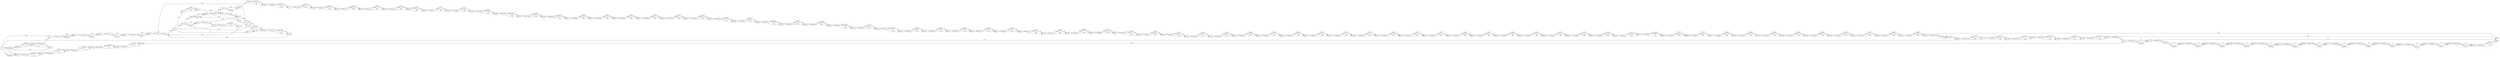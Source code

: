 digraph {
	graph [rankdir=LR]
	node [shape=rectangle]
	20 -> 173 [label=122]
	173 -> 202 [label=98]
	173 -> 82089 [label=24]
	202 -> 214 [label=122]
	214 -> 241 [label=98]
	214 -> 82115 [label=24]
	241 -> 340 [label=122]
	340 -> 367 [label=98]
	340 -> 82141 [label=24]
	367 -> 436 [label=122]
	436 -> 463 [label=98]
	436 -> 82167 [label=24]
	463 -> 554 [label=122]
	554 -> 555 [label=244]
	555 -> 605 [label=610]
	605 -> 607 [label=342]
	605 -> 854 [label=196]
	605 -> 82171 [label=48]
	605 -> 1245 [label=24]
	607 -> 1296 [label=122]
	607 -> 679 [label=98]
	607 -> 1169 [label=122]
	679 -> 705 [label=196]
	705 -> 707 [label=98]
	705 -> 1245 [label=98]
	707 -> 709 [label=196]
	709 -> 713 [label=98]
	709 -> 973 [label=98]
	713 -> 760 [label=122]
	760 -> 817 [label=244]
	817 -> 843 [label=122]
	817 -> 1034 [label=122]
	843 -> 555 [label=244]
	854 -> 916 [label=98]
	854 -> 1095 [label=98]
	916 -> 930 [label=196]
	930 -> 941 [label=294]
	941 -> 707 [label=98]
	941 -> 1097 [label=196]
	973 -> 760 [label=122]
	1034 -> 843 [label=122]
	1095 -> 916 [label=98]
	1097 -> 1145 [label=98]
	1097 -> 1301 [label=98]
	1145 -> 554 [label=122]
	1169 -> 679 [label=98]
	1169 -> 1145 [label=24]
	1245 -> 1251 [label=122]
	1251 -> 1278 [label=98]
	1251 -> 82282 [label=24]
	1278 -> 555 [label=122]
	1296 -> 1301 [label=98]
	1296 -> 1323 [label=24]
	1301 -> 1323 [label=196]
	1323 -> 1329 [label=220]
	1329 -> 930 [label=98]
	1329 -> 1451 [label=122]
	1451 -> 1601 [label=98]
	1451 -> 82458 [label=24]
	1601 -> 1616 [label=122]
	1616 -> 1669 [label=98]
	1616 -> 82510 [label=24]
	1669 -> 1690 [label=122]
	1690 -> 1717 [label=98]
	1690 -> 82536 [label=24]
	1717 -> 1789 [label=122]
	1789 -> 1816 [label=98]
	1789 -> 82562 [label=24]
	1816 -> 1927 [label=122]
	1927 -> 1963 [label=98]
	1927 -> 82597 [label=24]
	1963 -> 2179 [label=122]
	2179 -> 2206 [label=98]
	2179 -> 82623 [label=24]
	2206 -> 2212 [label=122]
	2212 -> 2239 [label=98]
	2212 -> 82649 [label=24]
	2239 -> 2251 [label=122]
	2251 -> 2308 [label=98]
	2251 -> 82705 [label=24]
	2308 -> 2335 [label=98]
	2308 -> 82731 [label=24]
	2335 -> 2371 [label=122]
	2371 -> 2413 [label=98]
	2371 -> 82772 [label=24]
	2413 -> 2450 [label=122]
	2450 -> 2503 [label=98]
	2450 -> 82824 [label=24]
	2503 -> 2536 [label=122]
	2536 -> 2599 [label=98]
	2536 -> 82886 [label=24]
	2599 -> 2622 [label=122]
	2622 -> 2672 [label=98]
	2622 -> 82935 [label=24]
	2672 -> 2726 [label=122]
	2726 -> 2788 [label=98]
	2726 -> 82996 [label=24]
	2788 -> 2900 [label=122]
	2900 -> 2927 [label=98]
	2900 -> 83022 [label=24]
	2927 -> 2930 [label=122]
	2930 -> 2957 [label=98]
	2930 -> 83048 [label=24]
	2957 -> 2976 [label=122]
	2976 -> 3003 [label=98]
	2976 -> 83074 [label=24]
	3003 -> 3014 [label=122]
	3014 -> 3041 [label=98]
	3014 -> 83100 [label=24]
	3041 -> 3089 [label=122]
	3089 -> 3126 [label=98]
	3089 -> 83136 [label=24]
	3126 -> 3211 [label=122]
	3211 -> 3254 [label=98]
	3211 -> 83178 [label=24]
	3254 -> 3416 [label=122]
	3416 -> 3443 [label=98]
	3416 -> 83204 [label=24]
	3443 -> 3452 [label=122]
	3452 -> 3488 [label=98]
	3452 -> 83239 [label=24]
	3488 -> 3529 [label=122]
	3529 -> 3556 [label=98]
	3529 -> 83265 [label=24]
	3556 -> 3563 [label=122]
	3563 -> 3605 [label=98]
	3563 -> 83306 [label=24]
	3605 -> 3614 [label=122]
	3614 -> 3641 [label=98]
	3614 -> 83332 [label=24]
	3641 -> 3658 [label=122]
	3658 -> 3685 [label=98]
	3658 -> 83358 [label=24]
	3685 -> 3695 [label=122]
	3695 -> 3722 [label=98]
	3695 -> 83384 [label=24]
	3722 -> 3736 [label=122]
	3736 -> 3764 [label=98]
	3736 -> 83411 [label=24]
	3764 -> 3797 [label=122]
	3797 -> 3824 [label=98]
	3797 -> 83437 [label=24]
	3824 -> 3851 [label=122]
	3851 -> 4429 [label=98]
	3851 -> 83461 [label=24]
	4429 -> 4480 [label=122]
	4480 -> 4507 [label=98]
	4480 -> 83487 [label=24]
	4507 -> 4527 [label=122]
	4527 -> 4554 [label=98]
	4527 -> 83513 [label=24]
	4554 -> 4573 [label=122]
	4573 -> 4642 [label=98]
	4573 -> 83581 [label=24]
	4642 -> 4666 [label=122]
	4666 -> 4693 [label=98]
	4666 -> 83607 [label=24]
	4693 -> 4695 [label=122]
	4695 -> 4722 [label=98]
	4695 -> 83633 [label=24]
	4722 -> 4771 [label=122]
	4771 -> 4798 [label=98]
	4771 -> 83659 [label=24]
	4798 -> 4822 [label=122]
	4822 -> 4850 [label=98]
	4822 -> 83686 [label=24]
	4850 -> 4884 [label=122]
	4884 -> 4917 [label=98]
	4884 -> 83718 [label=24]
	4917 -> 4987 [label=122]
	4987 -> 5045 [label=98]
	4987 -> 83775 [label=24]
	5045 -> 5337 [label=122]
	5337 -> 5364 [label=98]
	5337 -> 83801 [label=24]
	5364 -> 5397 [label=122]
	5397 -> 5424 [label=98]
	5397 -> 83827 [label=24]
	5424 -> 5436 [label=122]
	5436 -> 5526 [label=98]
	5436 -> 83916 [label=24]
	5526 -> 5529 [label=122]
	5529 -> 5556 [label=98]
	5529 -> 83942 [label=24]
	5556 -> 5574 [label=122]
	5574 -> 5601 [label=98]
	5574 -> 83968 [label=24]
	5601 -> 5604 [label=122]
	5604 -> 5649 [label=98]
	5604 -> 84012 [label=24]
	5649 -> 5652 [label=122]
	5652 -> 5691 [label=98]
	5652 -> 84050 [label=24]
	5691 -> 5757 [label=122]
	5757 -> 5826 [label=98]
	5757 -> 84118 [label=24]
	5826 -> 6009 [label=122]
	6009 -> 6036 [label=98]
	6009 -> 84144 [label=24]
	6036 -> 6045 [label=122]
	6045 -> 6072 [label=98]
	6045 -> 84170 [label=24]
	6072 -> 6076 [label=122]
	6076 -> 6103 [label=98]
	6076 -> 84196 [label=24]
	6103 -> 6177 [label=122]
	6177 -> 6204 [label=98]
	6177 -> 84222 [label=24]
	6204 -> 6216 [label=122]
	6216 -> 6252 [label=98]
	6216 -> 84257 [label=24]
	6252 -> 6257 [label=122]
	6257 -> 6310 [label=98]
	6257 -> 84309 [label=24]
	6310 -> 6324 [label=122]
	6324 -> 6373 [label=98]
	6324 -> 84357 [label=24]
	6373 -> 6389 [label=122]
	6389 -> 6412 [label=98]
	6389 -> 84386 [label=24]
	6412 -> 6427 [label=122]
	6427 -> 6449 [label=98]
	6427 -> 84408 [label=24]
	6449 -> 6461 [label=122]
	6461 -> 6509 [label=98]
	6461 -> 84455 [label=24]
	6509 -> 6530 [label=122]
	6530 -> 6602 [label=98]
	6530 -> 84526 [label=24]
	6602 -> 6608 [label=122]
	6608 -> 6716 [label=98]
	6608 -> 84633 [label=24]
	6716 -> 6752 [label=122]
	6752 -> 6779 [label=98]
	6752 -> 84659 [label=24]
	6779 -> 6788 [label=122]
	6788 -> 6815 [label=98]
	6788 -> 84685 [label=24]
	6815 -> 6833 [label=122]
	6833 -> 6860 [label=98]
	6833 -> 84711 [label=24]
	6860 -> 6884 [label=122]
	6884 -> 6911 [label=98]
	6884 -> 84737 [label=24]
	6911 -> 6982 [label=122]
	6982 -> 7049 [label=98]
	6982 -> 84803 [label=24]
	7049 -> 7246 [label=122]
	7246 -> 7273 [label=98]
	7246 -> 84829 [label=24]
	7273 -> 7293 [label=122]
	7293 -> 7320 [label=98]
	7293 -> 84855 [label=24]
	7320 -> 7365 [label=122]
	7365 -> 7426 [label=98]
	7365 -> 84916 [label=24]
	7426 -> 7496 [label=122]
	7496 -> 7529 [label=98]
	7496 -> 84948 [label=24]
	7529 -> 7694 [label=122]
	7694 -> 7721 [label=98]
	7694 -> 84974 [label=24]
	7721 -> 7764 [label=122]
	7764 -> 7808 [label=98]
	7764 -> 85017 [label=24]
	7808 -> 7844 [label=122]
	7844 -> 7871 [label=98]
	7844 -> 85043 [label=24]
	7871 -> 7883 [label=122]
	7883 -> 7910 [label=98]
	7883 -> 85069 [label=24]
	7910 -> 8021 [label=122]
	8021 -> 1 [label=24]
	8021 -> 25416 [label=98]
	25416 -> 25437 [label=196]
	25437 -> 25416 [label=98]
	25437 -> 26945 [label=98]
	26945 -> 27718 [label=112]
	27718 -> 27777 [label=98]
	27718 -> 97141 [label=14]
	27777 -> 27820 [label=112]
	27820 -> 27847 [label=98]
	27820 -> 97167 [label=14]
	27847 -> 27927 [label=112]
	27927 -> 27963 [label=98]
	27927 -> 97202 [label=14]
	27963 -> 27972 [label=112]
	27972 -> 27999 [label=98]
	27972 -> 97228 [label=14]
	27999 -> 28049 [label=112]
	28049 -> 28113 [label=98]
	28049 -> 97291 [label=14]
	28113 -> 28131 [label=112]
	28131 -> 28158 [label=98]
	28131 -> 97317 [label=14]
	28158 -> 29576 [label=112]
	29576 -> 1 [label=98]
	29576 -> 37217 [label=14]
	29577 -> 32374 [label=60]
	32374 -> 32401 [label=11]
	32374 -> 85315 [label=49]
	32401 -> 32599 [label=60]
	32599 -> 32626 [label=11]
	32599 -> 85341 [label=49]
	32626 -> 34270 [label=60]
	34270 -> 34297 [label=11]
	34270 -> 85367 [label=49]
	34297 -> 34459 [label=60]
	34459 -> 34486 [label=11]
	34459 -> 85393 [label=49]
	34486 -> 34719 [label=60]
	34719 -> 34746 [label=11]
	34719 -> 85419 [label=49]
	34746 -> 37217 [label=60]
	37217 -> 37222 [label=74]
	37222 -> 37278 [label=60]
	37222 -> 102980 [label=14]
	37278 -> 37290 [label=74]
	37290 -> 38123 [label=60]
	37290 -> 1 [label=14]
	38123 -> 38150 [label=11]
	38123 -> 85445 [label=49]
	38150 -> 38525 [label=60]
	38525 -> 38552 [label=11]
	38525 -> 85471 [label=49]
	38552 -> 40012 [label=60]
	40012 -> 40038 [label=11]
	40012 -> 85495 [label=49]
	40038 -> 40076 [label=60]
	40076 -> 40102 [label=11]
	40076 -> 85519 [label=49]
	40102 -> 44114 [label=60]
	44114 -> 44141 [label=11]
	44114 -> 85545 [label=49]
	44141 -> 46933 [label=60]
	46933 -> 46960 [label=11]
	46933 -> 85571 [label=49]
	46960 -> 47290 [label=60]
	47290 -> 47317 [label=11]
	47290 -> 85597 [label=49]
	47317 -> 49428 [label=60]
	49428 -> 49455 [label=11]
	49428 -> 85623 [label=49]
	49455 -> 50759 [label=60]
	50759 -> 50786 [label=11]
	50759 -> 85649 [label=49]
	50786 -> 55495 [label=60]
	55495 -> 55522 [label=11]
	55495 -> 85675 [label=49]
	55522 -> 58506 [label=60]
	58506 -> 58533 [label=11]
	58506 -> 85701 [label=49]
	58533 -> 58951 [label=60]
	58951 -> 58978 [label=11]
	58951 -> 85727 [label=49]
	58978 -> 59156 [label=60]
	59156 -> 59183 [label=11]
	59156 -> 85753 [label=49]
	59183 -> 59333 [label=60]
	59333 -> 1 [label=49]
	59333 -> 59551 [label=11]
	59551 -> 1 [label=11]
	64286 -> 64296 [label=72]
	64296 -> 64303 [label=48]
	64296 -> 64345 [label=24]
	64303 -> 64345 [label=72]
	64345 -> 64348 [label=96]
	64348 -> 64371 [label=72]
	64348 -> 20 [label=24]
	64371 -> 64303 [label=24]
	64371 -> 64286 [label=48]
	82089 -> 202 [label=24]
	82115 -> 241 [label=24]
	82141 -> 367 [label=24]
	82167 -> 463 [label=24]
	82171 -> 713 [label=24]
	82171 -> 973 [label=24]
	82282 -> 1278 [label=24]
	82458 -> 1601 [label=24]
	82510 -> 1669 [label=24]
	82536 -> 1717 [label=24]
	82562 -> 1816 [label=24]
	82597 -> 1963 [label=24]
	82623 -> 2206 [label=24]
	82649 -> 2239 [label=24]
	82705 -> 2308 [label=24]
	82731 -> 2335 [label=24]
	82772 -> 2413 [label=24]
	82824 -> 2503 [label=24]
	82886 -> 2599 [label=24]
	82935 -> 2672 [label=24]
	82996 -> 2788 [label=24]
	83022 -> 2927 [label=24]
	83048 -> 2957 [label=24]
	83074 -> 3003 [label=24]
	83100 -> 3041 [label=24]
	83136 -> 3126 [label=24]
	83178 -> 3254 [label=24]
	83204 -> 3443 [label=24]
	83239 -> 3488 [label=24]
	83265 -> 3556 [label=24]
	83306 -> 3605 [label=24]
	83332 -> 3641 [label=24]
	83358 -> 3685 [label=24]
	83384 -> 3722 [label=24]
	83411 -> 3764 [label=24]
	83437 -> 3824 [label=24]
	83461 -> 4429 [label=24]
	83487 -> 4507 [label=24]
	83513 -> 4554 [label=24]
	83581 -> 4642 [label=24]
	83607 -> 4693 [label=24]
	83633 -> 4722 [label=24]
	83659 -> 4798 [label=24]
	83686 -> 4850 [label=24]
	83718 -> 4917 [label=24]
	83775 -> 5045 [label=24]
	83801 -> 5364 [label=24]
	83827 -> 5424 [label=24]
	83916 -> 5526 [label=24]
	83942 -> 5556 [label=24]
	83968 -> 5601 [label=24]
	84012 -> 5649 [label=24]
	84050 -> 5691 [label=24]
	84118 -> 5826 [label=24]
	84144 -> 6036 [label=24]
	84170 -> 6072 [label=24]
	84196 -> 6103 [label=24]
	84222 -> 6204 [label=24]
	84257 -> 6252 [label=24]
	84309 -> 6310 [label=24]
	84357 -> 6373 [label=24]
	84386 -> 6412 [label=24]
	84408 -> 6449 [label=24]
	84455 -> 6509 [label=24]
	84526 -> 6602 [label=24]
	84633 -> 6716 [label=24]
	84659 -> 6779 [label=24]
	84685 -> 6815 [label=24]
	84711 -> 6860 [label=24]
	84737 -> 6911 [label=24]
	84803 -> 7049 [label=24]
	84829 -> 7273 [label=24]
	84855 -> 7320 [label=24]
	84916 -> 7426 [label=24]
	84948 -> 7529 [label=24]
	84974 -> 7721 [label=24]
	85017 -> 7808 [label=24]
	85043 -> 7871 [label=24]
	85069 -> 7910 [label=24]
	85289 -> 29577 [label=49]
	85315 -> 32401 [label=49]
	85341 -> 32626 [label=49]
	85367 -> 34297 [label=49]
	85393 -> 34486 [label=49]
	85419 -> 34746 [label=49]
	85445 -> 38150 [label=49]
	85471 -> 38552 [label=49]
	85495 -> 40038 [label=49]
	85519 -> 40102 [label=49]
	85545 -> 44141 [label=49]
	85571 -> 46960 [label=49]
	85597 -> 47317 [label=49]
	85623 -> 49455 [label=49]
	85649 -> 50786 [label=49]
	85675 -> 55522 [label=49]
	85701 -> 58533 [label=49]
	85727 -> 58978 [label=49]
	85753 -> 59183 [label=49]
	97141 -> 27777 [label=14]
	97167 -> 27847 [label=14]
	97202 -> 27963 [label=14]
	97228 -> 27999 [label=14]
	97291 -> 28113 [label=14]
	97317 -> 28158 [label=14]
	102980 -> 37278 [label=14]
	0 -> 29577 [label=11]
	0 -> 20 [label=98]
	0 -> 64286 [label=24]
	0 -> 85289 [label=49]
	0 -> 26945 [label=14]
}
